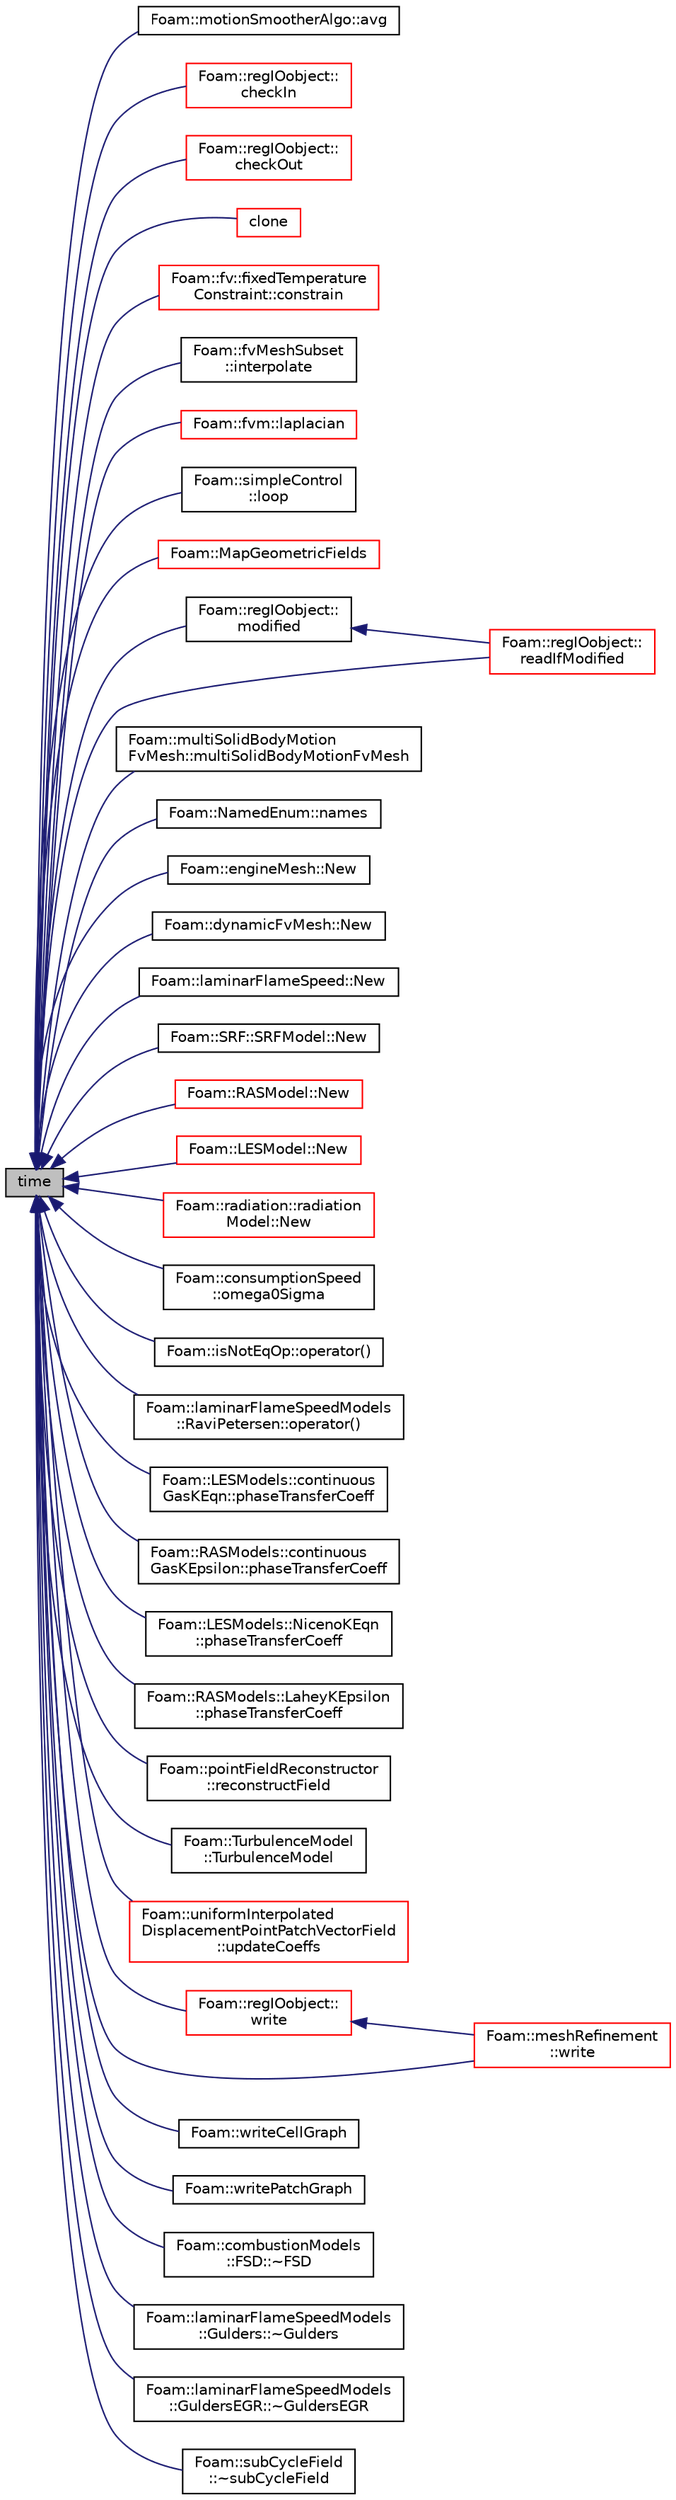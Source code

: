 digraph "time"
{
  bgcolor="transparent";
  edge [fontname="Helvetica",fontsize="10",labelfontname="Helvetica",labelfontsize="10"];
  node [fontname="Helvetica",fontsize="10",shape=record];
  rankdir="LR";
  Node1 [label="time",height=0.2,width=0.4,color="black", fillcolor="grey75", style="filled", fontcolor="black"];
  Node1 -> Node2 [dir="back",color="midnightblue",fontsize="10",style="solid",fontname="Helvetica"];
  Node2 [label="Foam::motionSmootherAlgo::avg",height=0.2,width=0.4,color="black",URL="$a01532.html#aa6f9c7ebb447ccec834e8f5689fdebb5"];
  Node1 -> Node3 [dir="back",color="midnightblue",fontsize="10",style="solid",fontname="Helvetica"];
  Node3 [label="Foam::regIOobject::\lcheckIn",height=0.2,width=0.4,color="red",URL="$a02147.html#af9e300b410088279d671077efe9751f8",tooltip="Add object to registry. "];
  Node1 -> Node4 [dir="back",color="midnightblue",fontsize="10",style="solid",fontname="Helvetica"];
  Node4 [label="Foam::regIOobject::\lcheckOut",height=0.2,width=0.4,color="red",URL="$a02147.html#aca37b66bfd7214d80ab764b883b5bfc6",tooltip="Remove object from registry. "];
  Node1 -> Node5 [dir="back",color="midnightblue",fontsize="10",style="solid",fontname="Helvetica"];
  Node5 [label="clone",height=0.2,width=0.4,color="red",URL="$a01179.html#a4709e9cad52d9b499879bbcb101b6453",tooltip="Clone. "];
  Node1 -> Node6 [dir="back",color="midnightblue",fontsize="10",style="solid",fontname="Helvetica"];
  Node6 [label="Foam::fv::fixedTemperature\lConstraint::constrain",height=0.2,width=0.4,color="red",URL="$a00833.html#a76b47d7908537fd4ab0b3d6caf4cb140",tooltip="Constrain energy equation to fix the temperature. "];
  Node1 -> Node7 [dir="back",color="midnightblue",fontsize="10",style="solid",fontname="Helvetica"];
  Node7 [label="Foam::fvMeshSubset\l::interpolate",height=0.2,width=0.4,color="black",URL="$a00881.html#af29c14b4173f895e299b9fd7b59c3ab4",tooltip="Map point field. "];
  Node1 -> Node8 [dir="back",color="midnightblue",fontsize="10",style="solid",fontname="Helvetica"];
  Node8 [label="Foam::fvm::laplacian",height=0.2,width=0.4,color="red",URL="$a10769.html#a05679b154654e47e9f1e2fbd2bc0bae0"];
  Node1 -> Node9 [dir="back",color="midnightblue",fontsize="10",style="solid",fontname="Helvetica"];
  Node9 [label="Foam::simpleControl\l::loop",height=0.2,width=0.4,color="black",URL="$a02307.html#adf77b77054c2d4c23b70556fe767f23e",tooltip="Loop loop. "];
  Node1 -> Node10 [dir="back",color="midnightblue",fontsize="10",style="solid",fontname="Helvetica"];
  Node10 [label="Foam::MapGeometricFields",height=0.2,width=0.4,color="red",URL="$a10733.html#a9d3ebd661138caaaf855b4f69a0999be",tooltip="Generic Geometric field mapper. "];
  Node1 -> Node11 [dir="back",color="midnightblue",fontsize="10",style="solid",fontname="Helvetica"];
  Node11 [label="Foam::regIOobject::\lmodified",height=0.2,width=0.4,color="black",URL="$a02147.html#ada2e8961aa742daea78906fa148ec2e1",tooltip="Return true if the object&#39;s file (or files for objectRegistry) "];
  Node11 -> Node12 [dir="back",color="midnightblue",fontsize="10",style="solid",fontname="Helvetica"];
  Node12 [label="Foam::regIOobject::\lreadIfModified",height=0.2,width=0.4,color="red",URL="$a02147.html#ab3005060b61f06fc4dcee23a2597d20c",tooltip="Read object if modified (as set by call to modified) "];
  Node1 -> Node13 [dir="back",color="midnightblue",fontsize="10",style="solid",fontname="Helvetica"];
  Node13 [label="Foam::multiSolidBodyMotion\lFvMesh::multiSolidBodyMotionFvMesh",height=0.2,width=0.4,color="black",URL="$a01560.html#a51e921d3df17b3742d31ef77f0732942",tooltip="Construct from IOobject. "];
  Node1 -> Node14 [dir="back",color="midnightblue",fontsize="10",style="solid",fontname="Helvetica"];
  Node14 [label="Foam::NamedEnum::names",height=0.2,width=0.4,color="black",URL="$a01569.html#a7350da3a0edd92cd11e6c479c9967dc8"];
  Node1 -> Node15 [dir="back",color="midnightblue",fontsize="10",style="solid",fontname="Helvetica"];
  Node15 [label="Foam::engineMesh::New",height=0.2,width=0.4,color="black",URL="$a00636.html#ad7840737ba4c2ed1ec1756bed970676a",tooltip="Select null constructed. "];
  Node1 -> Node16 [dir="back",color="midnightblue",fontsize="10",style="solid",fontname="Helvetica"];
  Node16 [label="Foam::dynamicFvMesh::New",height=0.2,width=0.4,color="black",URL="$a00597.html#a592e546145f06484136ce294bc4c39d9",tooltip="Select null constructed. "];
  Node1 -> Node17 [dir="back",color="midnightblue",fontsize="10",style="solid",fontname="Helvetica"];
  Node17 [label="Foam::laminarFlameSpeed::New",height=0.2,width=0.4,color="black",URL="$a01267.html#ac008a7bf61538bf77b228efde2058b79"];
  Node1 -> Node18 [dir="back",color="midnightblue",fontsize="10",style="solid",fontname="Helvetica"];
  Node18 [label="Foam::SRF::SRFModel::New",height=0.2,width=0.4,color="black",URL="$a02416.html#acde5a0ffced46613902ba3da6d3fe121",tooltip="Return a reference to the selected SRF model. "];
  Node1 -> Node19 [dir="back",color="midnightblue",fontsize="10",style="solid",fontname="Helvetica"];
  Node19 [label="Foam::RASModel::New",height=0.2,width=0.4,color="red",URL="$a02072.html#a8c206abb12d5349d3c8e098ccbb31de0",tooltip="Return a reference to the selected RAS model. "];
  Node1 -> Node20 [dir="back",color="midnightblue",fontsize="10",style="solid",fontname="Helvetica"];
  Node20 [label="Foam::LESModel::New",height=0.2,width=0.4,color="red",URL="$a01296.html#a0e29eca4c0af7352ec0a454c985dfece",tooltip="Return a reference to the selected LES model. "];
  Node1 -> Node21 [dir="back",color="midnightblue",fontsize="10",style="solid",fontname="Helvetica"];
  Node21 [label="Foam::radiation::radiation\lModel::New",height=0.2,width=0.4,color="red",URL="$a02061.html#ae3b9ebfd6e0fafd4254fda4dd144cc5a",tooltip="Return a reference to the selected radiation model. "];
  Node1 -> Node22 [dir="back",color="midnightblue",fontsize="10",style="solid",fontname="Helvetica"];
  Node22 [label="Foam::consumptionSpeed\l::omega0Sigma",height=0.2,width=0.4,color="black",URL="$a00395.html#a99012a7b9c7b26d58a42e197be9fce4c",tooltip="Return speed consumption rate temp. "];
  Node1 -> Node23 [dir="back",color="midnightblue",fontsize="10",style="solid",fontname="Helvetica"];
  Node23 [label="Foam::isNotEqOp::operator()",height=0.2,width=0.4,color="black",URL="$a01190.html#a7a57bfb4b15d7267a89d15acd1e958cd"];
  Node1 -> Node24 [dir="back",color="midnightblue",fontsize="10",style="solid",fontname="Helvetica"];
  Node24 [label="Foam::laminarFlameSpeedModels\l::RaviPetersen::operator()",height=0.2,width=0.4,color="black",URL="$a02073.html#a8ef1d5c5b38ab57c152d80d841e37948",tooltip="Return the laminar flame speed [m/s]. "];
  Node1 -> Node25 [dir="back",color="midnightblue",fontsize="10",style="solid",fontname="Helvetica"];
  Node25 [label="Foam::LESModels::continuous\lGasKEqn::phaseTransferCoeff",height=0.2,width=0.4,color="black",URL="$a00400.html#a1a241e19352d6453e4354bbc0ceb96a4"];
  Node1 -> Node26 [dir="back",color="midnightblue",fontsize="10",style="solid",fontname="Helvetica"];
  Node26 [label="Foam::RASModels::continuous\lGasKEpsilon::phaseTransferCoeff",height=0.2,width=0.4,color="black",URL="$a00399.html#a1a241e19352d6453e4354bbc0ceb96a4"];
  Node1 -> Node27 [dir="back",color="midnightblue",fontsize="10",style="solid",fontname="Helvetica"];
  Node27 [label="Foam::LESModels::NicenoKEqn\l::phaseTransferCoeff",height=0.2,width=0.4,color="black",URL="$a01586.html#a1a241e19352d6453e4354bbc0ceb96a4"];
  Node1 -> Node28 [dir="back",color="midnightblue",fontsize="10",style="solid",fontname="Helvetica"];
  Node28 [label="Foam::RASModels::LaheyKEpsilon\l::phaseTransferCoeff",height=0.2,width=0.4,color="black",URL="$a01259.html#a1a241e19352d6453e4354bbc0ceb96a4"];
  Node1 -> Node12 [dir="back",color="midnightblue",fontsize="10",style="solid",fontname="Helvetica"];
  Node1 -> Node29 [dir="back",color="midnightblue",fontsize="10",style="solid",fontname="Helvetica"];
  Node29 [label="Foam::pointFieldReconstructor\l::reconstructField",height=0.2,width=0.4,color="black",URL="$a01881.html#a3e2b40e9c2972d2d28385935a616502b"];
  Node1 -> Node30 [dir="back",color="midnightblue",fontsize="10",style="solid",fontname="Helvetica"];
  Node30 [label="Foam::TurbulenceModel\l::TurbulenceModel",height=0.2,width=0.4,color="black",URL="$a02698.html#a5ac876188792e5bb3a8a73e46d77fd33",tooltip="Construct. "];
  Node1 -> Node31 [dir="back",color="midnightblue",fontsize="10",style="solid",fontname="Helvetica"];
  Node31 [label="Foam::uniformInterpolated\lDisplacementPointPatchVectorField\l::updateCoeffs",height=0.2,width=0.4,color="red",URL="$a02752.html#a7e24eafac629d3733181cd942d4c902f",tooltip="Update the coefficients associated with the patch field. "];
  Node1 -> Node32 [dir="back",color="midnightblue",fontsize="10",style="solid",fontname="Helvetica"];
  Node32 [label="Foam::regIOobject::\lwrite",height=0.2,width=0.4,color="red",URL="$a02147.html#a6e5faa425b059eeb55cd904755791076",tooltip="Write using setting from DB. "];
  Node32 -> Node33 [dir="back",color="midnightblue",fontsize="10",style="solid",fontname="Helvetica"];
  Node33 [label="Foam::meshRefinement\l::write",height=0.2,width=0.4,color="red",URL="$a01470.html#a6e5faa425b059eeb55cd904755791076",tooltip="Write mesh and all data. "];
  Node1 -> Node33 [dir="back",color="midnightblue",fontsize="10",style="solid",fontname="Helvetica"];
  Node1 -> Node34 [dir="back",color="midnightblue",fontsize="10",style="solid",fontname="Helvetica"];
  Node34 [label="Foam::writeCellGraph",height=0.2,width=0.4,color="black",URL="$a10733.html#a47137e670f997e073d939332ed3b14f8"];
  Node1 -> Node35 [dir="back",color="midnightblue",fontsize="10",style="solid",fontname="Helvetica"];
  Node35 [label="Foam::writePatchGraph",height=0.2,width=0.4,color="black",URL="$a10733.html#ad34974744461d4dc1d57e8978f3c6667"];
  Node1 -> Node36 [dir="back",color="midnightblue",fontsize="10",style="solid",fontname="Helvetica"];
  Node36 [label="Foam::combustionModels\l::FSD::~FSD",height=0.2,width=0.4,color="black",URL="$a00863.html#ace0fc80069db69d09e51a5a3c67586ee"];
  Node1 -> Node37 [dir="back",color="midnightblue",fontsize="10",style="solid",fontname="Helvetica"];
  Node37 [label="Foam::laminarFlameSpeedModels\l::Gulders::~Gulders",height=0.2,width=0.4,color="black",URL="$a00960.html#a4eb643ef227709f8484a08145ae808c2",tooltip="Destructor. "];
  Node1 -> Node38 [dir="back",color="midnightblue",fontsize="10",style="solid",fontname="Helvetica"];
  Node38 [label="Foam::laminarFlameSpeedModels\l::GuldersEGR::~GuldersEGR",height=0.2,width=0.4,color="black",URL="$a00961.html#a1e269f10c57da667ac0f13e58cfae849",tooltip="Destructor. "];
  Node1 -> Node39 [dir="back",color="midnightblue",fontsize="10",style="solid",fontname="Helvetica"];
  Node39 [label="Foam::subCycleField\l::~subCycleField",height=0.2,width=0.4,color="black",URL="$a02462.html#a54b8b7d600687b3af2894ee7b62fc962",tooltip="Destructor. "];
}
